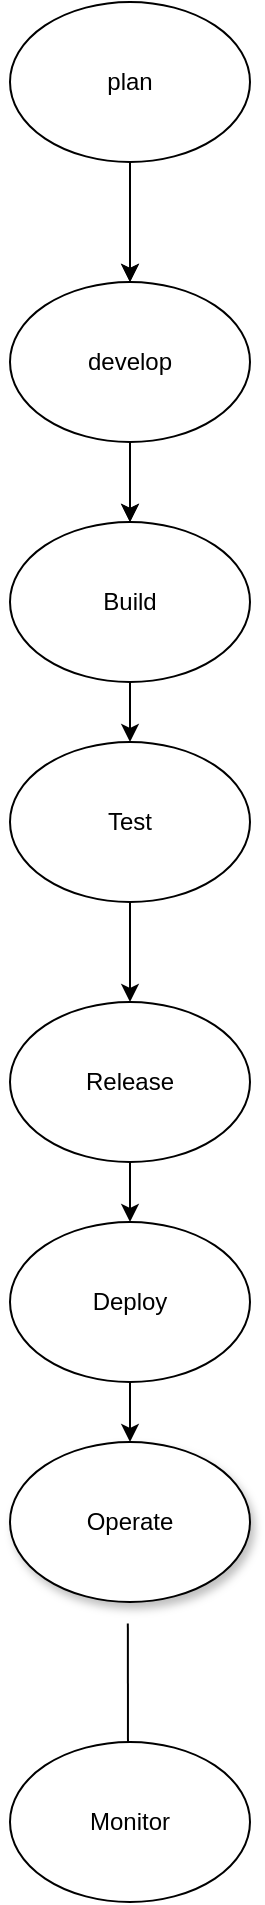 <mxfile version="28.0.7">
  <diagram name="Page-1" id="5u18KBqk0bskRGRb-vFx">
    <mxGraphModel dx="786" dy="451" grid="1" gridSize="10" guides="1" tooltips="1" connect="1" arrows="1" fold="1" page="1" pageScale="1" pageWidth="850" pageHeight="1100" math="0" shadow="0">
      <root>
        <mxCell id="0" />
        <mxCell id="1" parent="0" />
        <mxCell id="eQ1ABTEyzxzJYr9LQeNP-37" value="" style="edgeStyle=orthogonalEdgeStyle;rounded=0;orthogonalLoop=1;jettySize=auto;html=1;" parent="1" source="eQ1ABTEyzxzJYr9LQeNP-1" target="eQ1ABTEyzxzJYr9LQeNP-4" edge="1">
          <mxGeometry relative="1" as="geometry" />
        </mxCell>
        <mxCell id="eQ1ABTEyzxzJYr9LQeNP-1" value="plan" style="ellipse;whiteSpace=wrap;html=1;" parent="1" vertex="1">
          <mxGeometry x="350" y="10" width="120" height="80" as="geometry" />
        </mxCell>
        <mxCell id="eQ1ABTEyzxzJYr9LQeNP-16" value="" style="endArrow=classic;html=1;rounded=0;exitX=0.5;exitY=1;exitDx=0;exitDy=0;" parent="1" source="eQ1ABTEyzxzJYr9LQeNP-1" target="eQ1ABTEyzxzJYr9LQeNP-4" edge="1">
          <mxGeometry width="50" height="50" relative="1" as="geometry">
            <mxPoint x="410" y="90" as="sourcePoint" />
            <mxPoint x="400" y="130" as="targetPoint" />
          </mxGeometry>
        </mxCell>
        <mxCell id="eQ1ABTEyzxzJYr9LQeNP-38" value="" style="edgeStyle=orthogonalEdgeStyle;rounded=0;orthogonalLoop=1;jettySize=auto;html=1;" parent="1" source="eQ1ABTEyzxzJYr9LQeNP-4" target="eQ1ABTEyzxzJYr9LQeNP-24" edge="1">
          <mxGeometry relative="1" as="geometry" />
        </mxCell>
        <mxCell id="eQ1ABTEyzxzJYr9LQeNP-4" value="develop" style="ellipse;whiteSpace=wrap;html=1;" parent="1" vertex="1">
          <mxGeometry x="350" y="150" width="120" height="80" as="geometry" />
        </mxCell>
        <mxCell id="eQ1ABTEyzxzJYr9LQeNP-23" value="" style="endArrow=classic;html=1;rounded=0;exitX=0.5;exitY=1;exitDx=0;exitDy=0;" parent="1" source="eQ1ABTEyzxzJYr9LQeNP-4" target="eQ1ABTEyzxzJYr9LQeNP-24" edge="1">
          <mxGeometry width="50" height="50" relative="1" as="geometry">
            <mxPoint x="430" y="270" as="sourcePoint" />
            <mxPoint x="410" y="310" as="targetPoint" />
          </mxGeometry>
        </mxCell>
        <mxCell id="eQ1ABTEyzxzJYr9LQeNP-24" value="Build" style="ellipse;whiteSpace=wrap;html=1;" parent="1" vertex="1">
          <mxGeometry x="350" y="270" width="120" height="80" as="geometry" />
        </mxCell>
        <mxCell id="eQ1ABTEyzxzJYr9LQeNP-25" value="" style="endArrow=classic;html=1;rounded=0;exitX=0.5;exitY=1;exitDx=0;exitDy=0;" parent="1" source="eQ1ABTEyzxzJYr9LQeNP-24" target="eQ1ABTEyzxzJYr9LQeNP-26" edge="1">
          <mxGeometry width="50" height="50" relative="1" as="geometry">
            <mxPoint x="-130" y="610" as="sourcePoint" />
            <mxPoint x="410" y="420" as="targetPoint" />
          </mxGeometry>
        </mxCell>
        <mxCell id="eQ1ABTEyzxzJYr9LQeNP-26" value="Test" style="ellipse;whiteSpace=wrap;html=1;" parent="1" vertex="1">
          <mxGeometry x="350" y="380" width="120" height="80" as="geometry" />
        </mxCell>
        <mxCell id="eQ1ABTEyzxzJYr9LQeNP-28" value="" style="endArrow=classic;html=1;rounded=0;exitX=0.5;exitY=1;exitDx=0;exitDy=0;" parent="1" source="eQ1ABTEyzxzJYr9LQeNP-29" edge="1">
          <mxGeometry width="50" height="50" relative="1" as="geometry">
            <mxPoint x="400" y="490" as="sourcePoint" />
            <mxPoint x="410" y="540" as="targetPoint" />
          </mxGeometry>
        </mxCell>
        <mxCell id="eQ1ABTEyzxzJYr9LQeNP-30" value="" style="endArrow=classic;html=1;rounded=0;exitX=0.5;exitY=1;exitDx=0;exitDy=0;" parent="1" source="eQ1ABTEyzxzJYr9LQeNP-26" target="eQ1ABTEyzxzJYr9LQeNP-29" edge="1">
          <mxGeometry width="50" height="50" relative="1" as="geometry">
            <mxPoint x="410" y="460" as="sourcePoint" />
            <mxPoint x="410" y="540" as="targetPoint" />
          </mxGeometry>
        </mxCell>
        <mxCell id="eQ1ABTEyzxzJYr9LQeNP-29" value="Release" style="ellipse;whiteSpace=wrap;html=1;" parent="1" vertex="1">
          <mxGeometry x="350" y="510" width="120" height="80" as="geometry" />
        </mxCell>
        <mxCell id="7FECwXb17QReHscu9_Jc-2" value="" style="endArrow=classic;html=1;rounded=0;exitX=0.5;exitY=1;exitDx=0;exitDy=0;" parent="1" source="eQ1ABTEyzxzJYr9LQeNP-32" edge="1">
          <mxGeometry width="50" height="50" relative="1" as="geometry">
            <mxPoint x="420" y="660" as="sourcePoint" />
            <mxPoint x="410" y="690" as="targetPoint" />
          </mxGeometry>
        </mxCell>
        <mxCell id="7FECwXb17QReHscu9_Jc-3" value="" style="endArrow=classic;html=1;rounded=0;exitX=0.5;exitY=1;exitDx=0;exitDy=0;" parent="1" source="eQ1ABTEyzxzJYr9LQeNP-29" target="eQ1ABTEyzxzJYr9LQeNP-32" edge="1">
          <mxGeometry width="50" height="50" relative="1" as="geometry">
            <mxPoint x="410" y="620" as="sourcePoint" />
            <mxPoint x="410" y="690" as="targetPoint" />
          </mxGeometry>
        </mxCell>
        <mxCell id="eQ1ABTEyzxzJYr9LQeNP-32" value="Deploy" style="ellipse;whiteSpace=wrap;html=1;" parent="1" vertex="1">
          <mxGeometry x="350" y="620" width="120" height="80" as="geometry" />
        </mxCell>
        <mxCell id="FBF0cCoFEmW2DV0QypSz-1" value="" style="endArrow=classic;html=1;rounded=0;exitX=0.5;exitY=1;exitDx=0;exitDy=0;" parent="1" source="eQ1ABTEyzxzJYr9LQeNP-32" target="eQ1ABTEyzxzJYr9LQeNP-34" edge="1">
          <mxGeometry width="50" height="50" relative="1" as="geometry">
            <mxPoint x="410" y="770" as="sourcePoint" />
            <mxPoint x="410" y="830" as="targetPoint" />
          </mxGeometry>
        </mxCell>
        <mxCell id="eQ1ABTEyzxzJYr9LQeNP-34" value="Operate" style="ellipse;whiteSpace=wrap;html=1;shadow=1;" parent="1" vertex="1">
          <mxGeometry x="350" y="730" width="120" height="80" as="geometry" />
        </mxCell>
        <mxCell id="FBF0cCoFEmW2DV0QypSz-3" value="" style="endArrow=classic;html=1;rounded=0;exitX=0.491;exitY=1.135;exitDx=0;exitDy=0;exitPerimeter=0;" parent="1" source="eQ1ABTEyzxzJYr9LQeNP-34" edge="1">
          <mxGeometry width="50" height="50" relative="1" as="geometry">
            <mxPoint x="380" y="910" as="sourcePoint" />
            <mxPoint x="409" y="890" as="targetPoint" />
          </mxGeometry>
        </mxCell>
        <mxCell id="FBF0cCoFEmW2DV0QypSz-4" value="Monitor" style="ellipse;whiteSpace=wrap;html=1;" parent="1" vertex="1">
          <mxGeometry x="350" y="880" width="120" height="80" as="geometry" />
        </mxCell>
      </root>
    </mxGraphModel>
  </diagram>
</mxfile>
